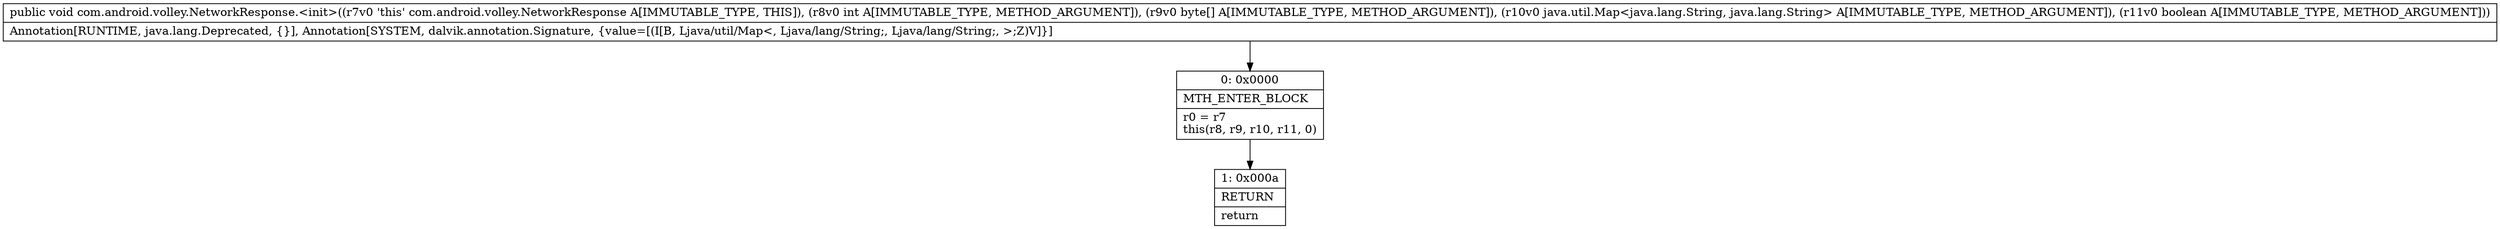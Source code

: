 digraph "CFG forcom.android.volley.NetworkResponse.\<init\>(I[BLjava\/util\/Map;Z)V" {
Node_0 [shape=record,label="{0\:\ 0x0000|MTH_ENTER_BLOCK\l|r0 = r7\lthis(r8, r9, r10, r11, 0)\l}"];
Node_1 [shape=record,label="{1\:\ 0x000a|RETURN\l|return\l}"];
MethodNode[shape=record,label="{public void com.android.volley.NetworkResponse.\<init\>((r7v0 'this' com.android.volley.NetworkResponse A[IMMUTABLE_TYPE, THIS]), (r8v0 int A[IMMUTABLE_TYPE, METHOD_ARGUMENT]), (r9v0 byte[] A[IMMUTABLE_TYPE, METHOD_ARGUMENT]), (r10v0 java.util.Map\<java.lang.String, java.lang.String\> A[IMMUTABLE_TYPE, METHOD_ARGUMENT]), (r11v0 boolean A[IMMUTABLE_TYPE, METHOD_ARGUMENT]))  | Annotation[RUNTIME, java.lang.Deprecated, \{\}], Annotation[SYSTEM, dalvik.annotation.Signature, \{value=[(I[B, Ljava\/util\/Map\<, Ljava\/lang\/String;, Ljava\/lang\/String;, \>;Z)V]\}]\l}"];
MethodNode -> Node_0;
Node_0 -> Node_1;
}

